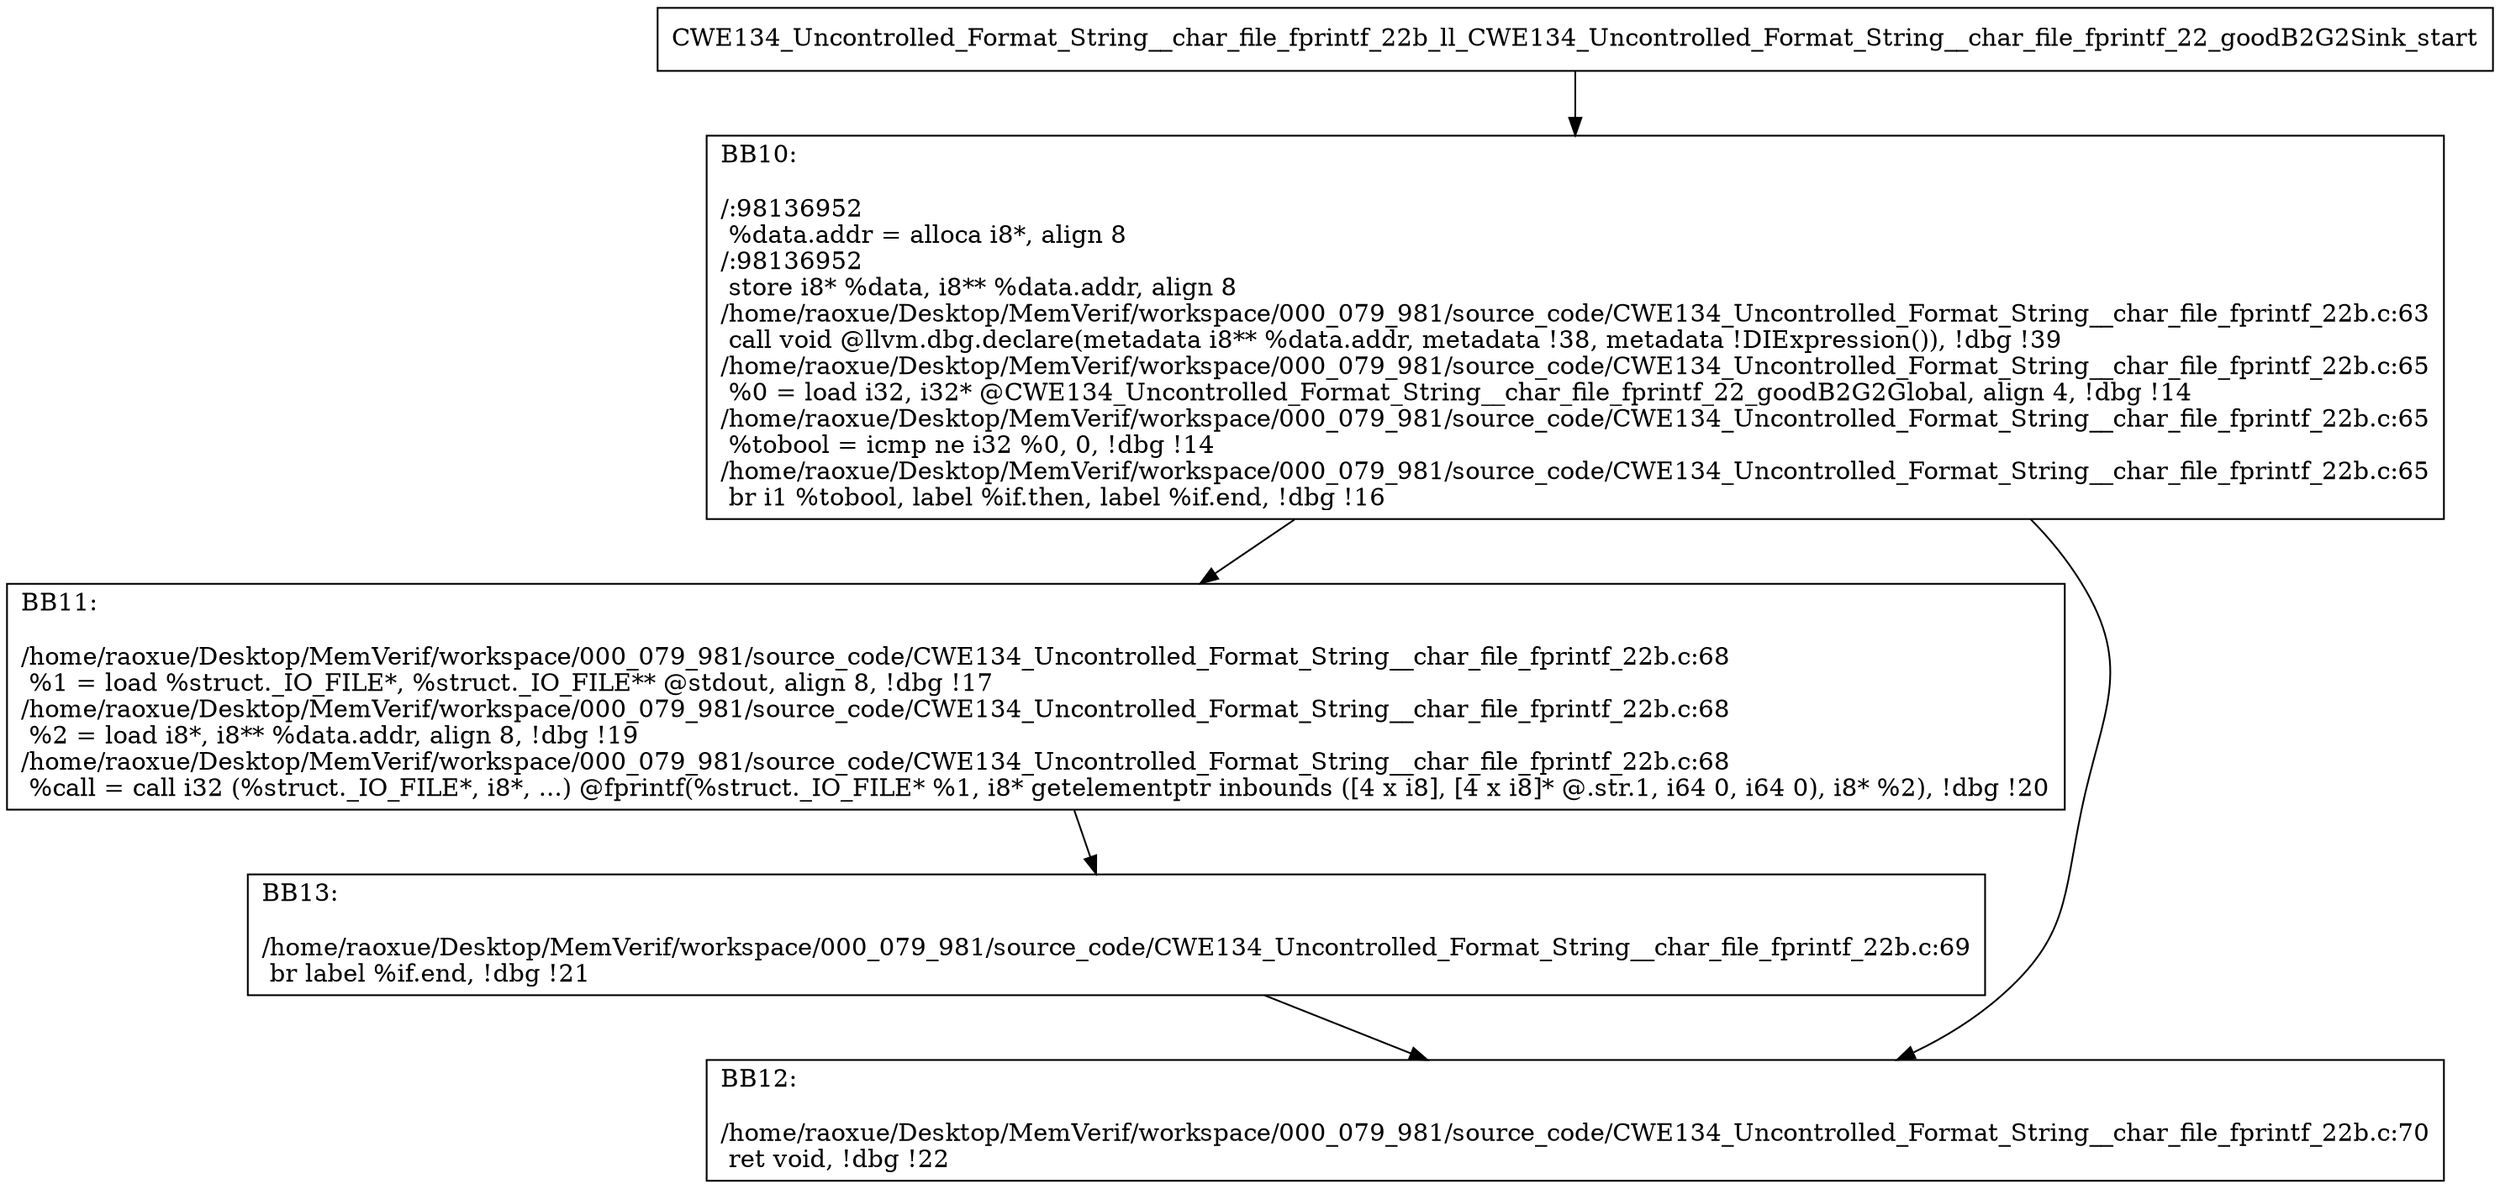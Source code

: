 digraph "CFG for'CWE134_Uncontrolled_Format_String__char_file_fprintf_22b_ll_CWE134_Uncontrolled_Format_String__char_file_fprintf_22_goodB2G2Sink' function" {
	BBCWE134_Uncontrolled_Format_String__char_file_fprintf_22b_ll_CWE134_Uncontrolled_Format_String__char_file_fprintf_22_goodB2G2Sink_start[shape=record,label="{CWE134_Uncontrolled_Format_String__char_file_fprintf_22b_ll_CWE134_Uncontrolled_Format_String__char_file_fprintf_22_goodB2G2Sink_start}"];
	BBCWE134_Uncontrolled_Format_String__char_file_fprintf_22b_ll_CWE134_Uncontrolled_Format_String__char_file_fprintf_22_goodB2G2Sink_start-> CWE134_Uncontrolled_Format_String__char_file_fprintf_22b_ll_CWE134_Uncontrolled_Format_String__char_file_fprintf_22_goodB2G2SinkBB10;
	CWE134_Uncontrolled_Format_String__char_file_fprintf_22b_ll_CWE134_Uncontrolled_Format_String__char_file_fprintf_22_goodB2G2SinkBB10 [shape=record, label="{BB10:\l\l/:98136952\l
  %data.addr = alloca i8*, align 8\l
/:98136952\l
  store i8* %data, i8** %data.addr, align 8\l
/home/raoxue/Desktop/MemVerif/workspace/000_079_981/source_code/CWE134_Uncontrolled_Format_String__char_file_fprintf_22b.c:63\l
  call void @llvm.dbg.declare(metadata i8** %data.addr, metadata !38, metadata !DIExpression()), !dbg !39\l
/home/raoxue/Desktop/MemVerif/workspace/000_079_981/source_code/CWE134_Uncontrolled_Format_String__char_file_fprintf_22b.c:65\l
  %0 = load i32, i32* @CWE134_Uncontrolled_Format_String__char_file_fprintf_22_goodB2G2Global, align 4, !dbg !14\l
/home/raoxue/Desktop/MemVerif/workspace/000_079_981/source_code/CWE134_Uncontrolled_Format_String__char_file_fprintf_22b.c:65\l
  %tobool = icmp ne i32 %0, 0, !dbg !14\l
/home/raoxue/Desktop/MemVerif/workspace/000_079_981/source_code/CWE134_Uncontrolled_Format_String__char_file_fprintf_22b.c:65\l
  br i1 %tobool, label %if.then, label %if.end, !dbg !16\l
}"];
	CWE134_Uncontrolled_Format_String__char_file_fprintf_22b_ll_CWE134_Uncontrolled_Format_String__char_file_fprintf_22_goodB2G2SinkBB10-> CWE134_Uncontrolled_Format_String__char_file_fprintf_22b_ll_CWE134_Uncontrolled_Format_String__char_file_fprintf_22_goodB2G2SinkBB11;
	CWE134_Uncontrolled_Format_String__char_file_fprintf_22b_ll_CWE134_Uncontrolled_Format_String__char_file_fprintf_22_goodB2G2SinkBB10-> CWE134_Uncontrolled_Format_String__char_file_fprintf_22b_ll_CWE134_Uncontrolled_Format_String__char_file_fprintf_22_goodB2G2SinkBB12;
	CWE134_Uncontrolled_Format_String__char_file_fprintf_22b_ll_CWE134_Uncontrolled_Format_String__char_file_fprintf_22_goodB2G2SinkBB11 [shape=record, label="{BB11:\l\l/home/raoxue/Desktop/MemVerif/workspace/000_079_981/source_code/CWE134_Uncontrolled_Format_String__char_file_fprintf_22b.c:68\l
  %1 = load %struct._IO_FILE*, %struct._IO_FILE** @stdout, align 8, !dbg !17\l
/home/raoxue/Desktop/MemVerif/workspace/000_079_981/source_code/CWE134_Uncontrolled_Format_String__char_file_fprintf_22b.c:68\l
  %2 = load i8*, i8** %data.addr, align 8, !dbg !19\l
/home/raoxue/Desktop/MemVerif/workspace/000_079_981/source_code/CWE134_Uncontrolled_Format_String__char_file_fprintf_22b.c:68\l
  %call = call i32 (%struct._IO_FILE*, i8*, ...) @fprintf(%struct._IO_FILE* %1, i8* getelementptr inbounds ([4 x i8], [4 x i8]* @.str.1, i64 0, i64 0), i8* %2), !dbg !20\l
}"];
	CWE134_Uncontrolled_Format_String__char_file_fprintf_22b_ll_CWE134_Uncontrolled_Format_String__char_file_fprintf_22_goodB2G2SinkBB11-> CWE134_Uncontrolled_Format_String__char_file_fprintf_22b_ll_CWE134_Uncontrolled_Format_String__char_file_fprintf_22_goodB2G2SinkBB13;
	CWE134_Uncontrolled_Format_String__char_file_fprintf_22b_ll_CWE134_Uncontrolled_Format_String__char_file_fprintf_22_goodB2G2SinkBB13 [shape=record, label="{BB13:\l\l/home/raoxue/Desktop/MemVerif/workspace/000_079_981/source_code/CWE134_Uncontrolled_Format_String__char_file_fprintf_22b.c:69\l
  br label %if.end, !dbg !21\l
}"];
	CWE134_Uncontrolled_Format_String__char_file_fprintf_22b_ll_CWE134_Uncontrolled_Format_String__char_file_fprintf_22_goodB2G2SinkBB13-> CWE134_Uncontrolled_Format_String__char_file_fprintf_22b_ll_CWE134_Uncontrolled_Format_String__char_file_fprintf_22_goodB2G2SinkBB12;
	CWE134_Uncontrolled_Format_String__char_file_fprintf_22b_ll_CWE134_Uncontrolled_Format_String__char_file_fprintf_22_goodB2G2SinkBB12 [shape=record, label="{BB12:\l\l/home/raoxue/Desktop/MemVerif/workspace/000_079_981/source_code/CWE134_Uncontrolled_Format_String__char_file_fprintf_22b.c:70\l
  ret void, !dbg !22\l
}"];
}
